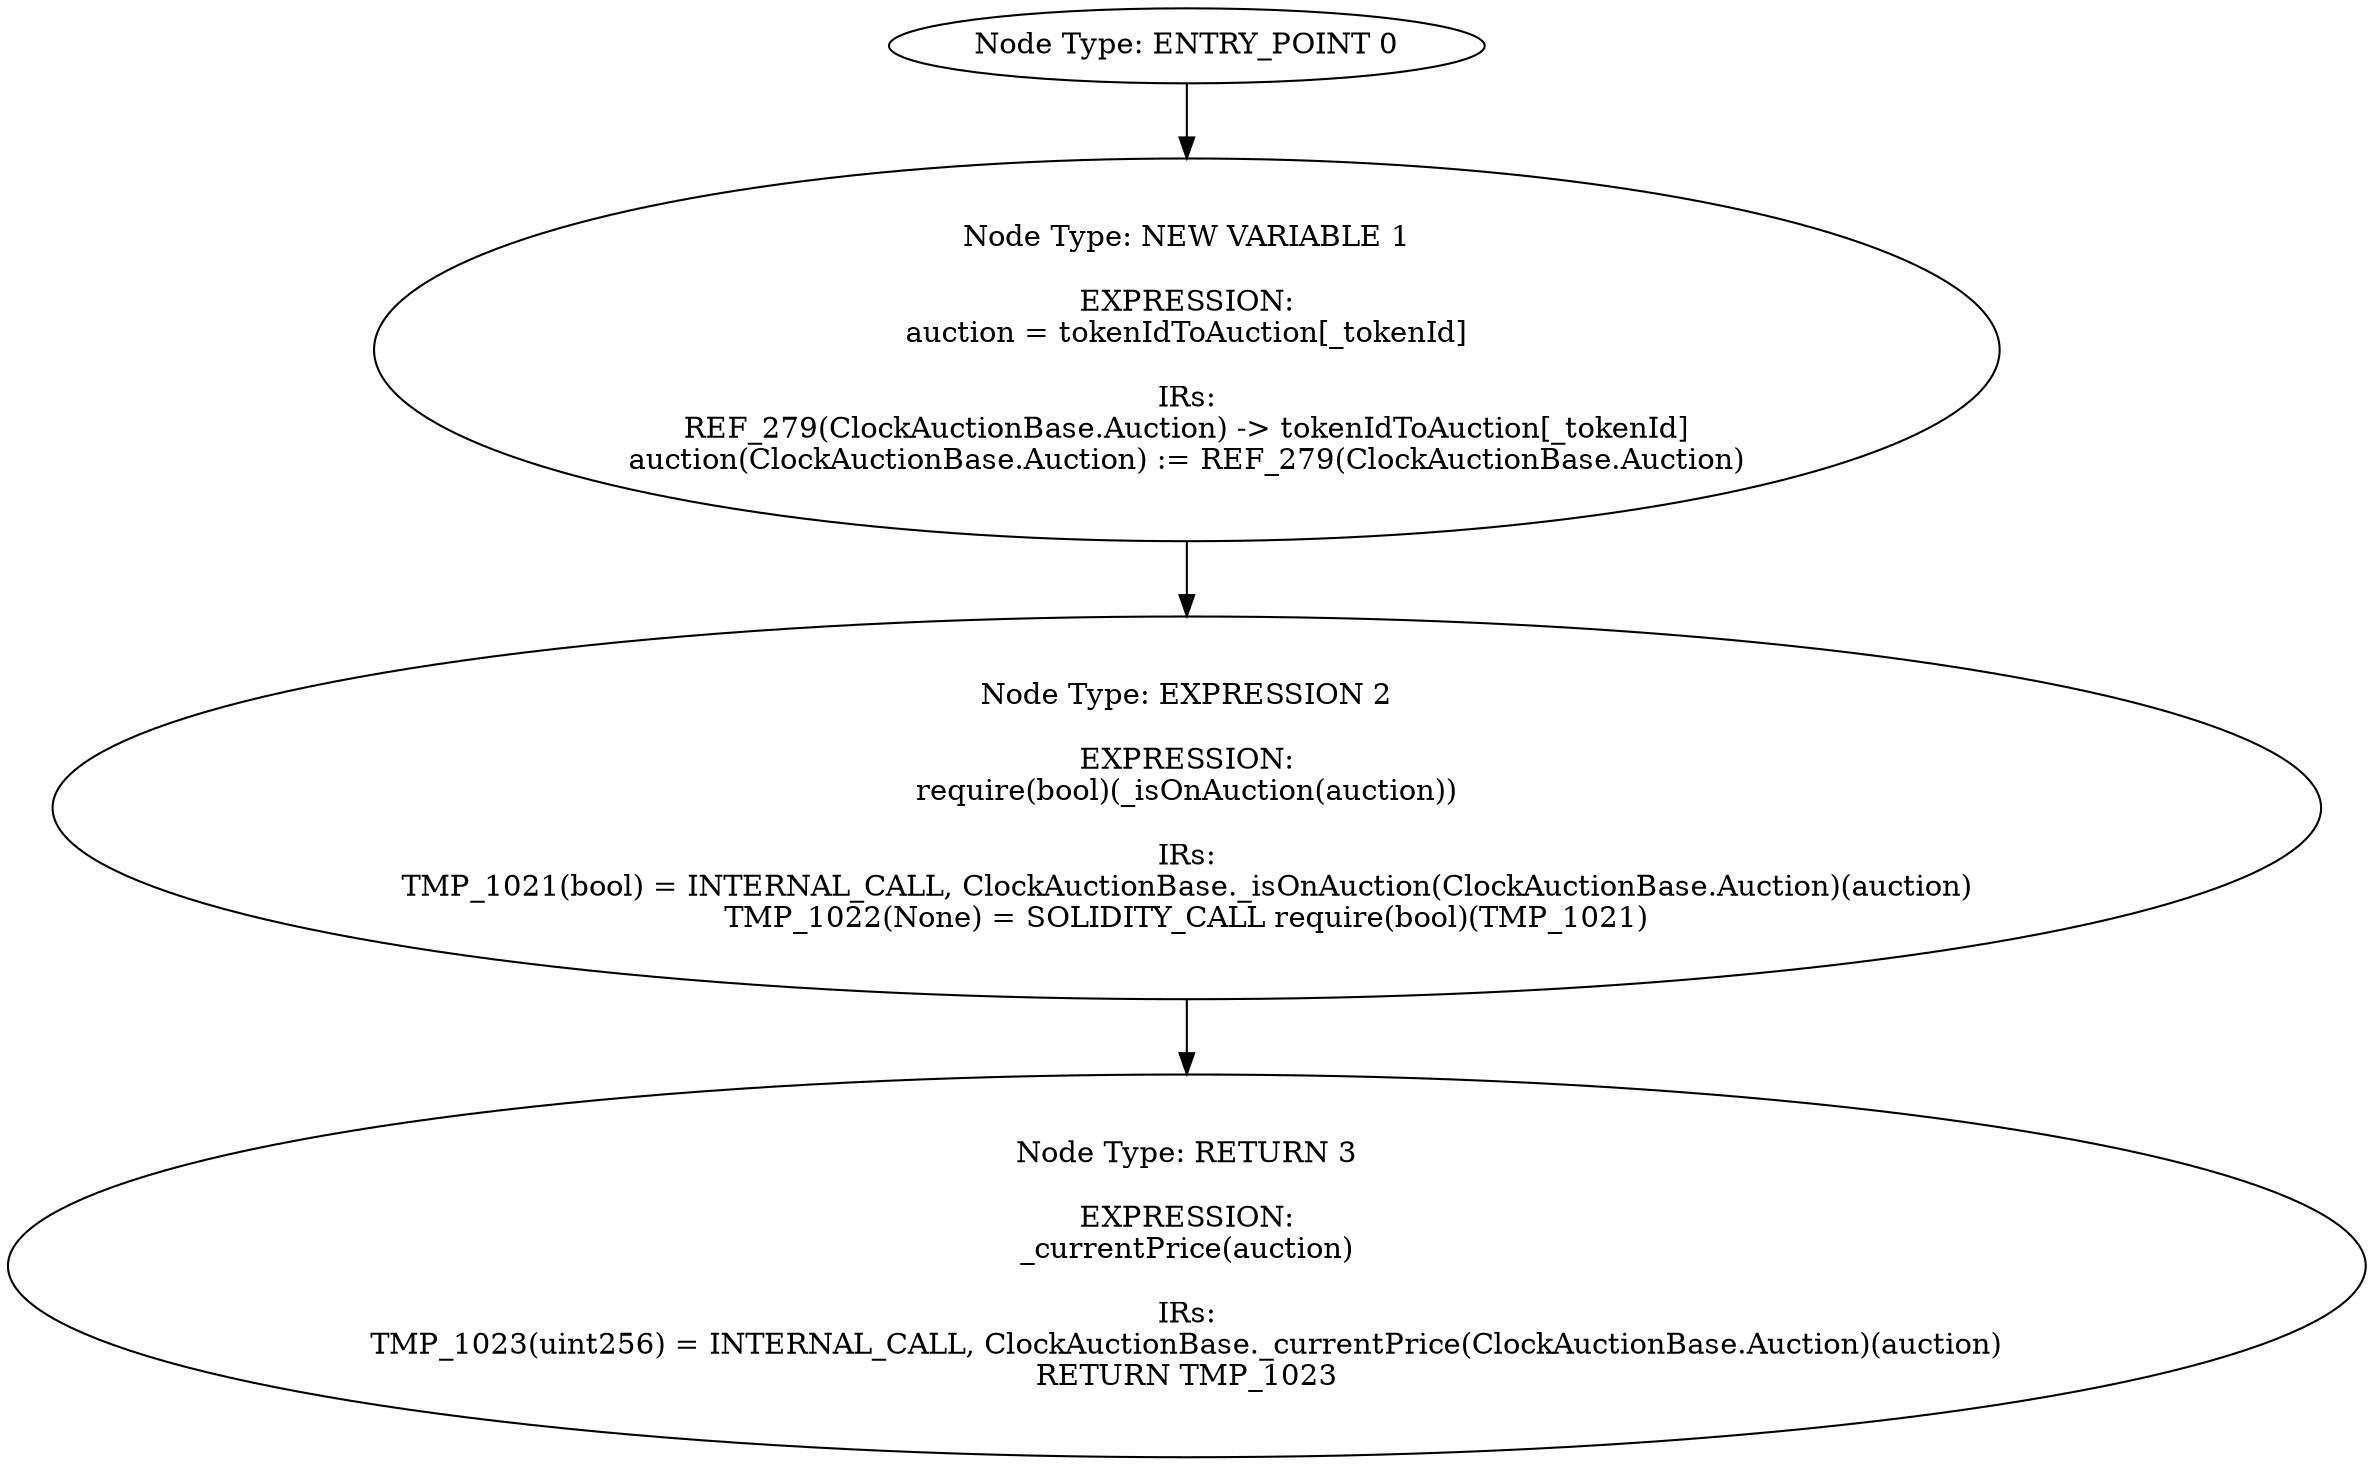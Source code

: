 digraph{
0[label="Node Type: ENTRY_POINT 0
"];
0->1;
1[label="Node Type: NEW VARIABLE 1

EXPRESSION:
auction = tokenIdToAuction[_tokenId]

IRs:
REF_279(ClockAuctionBase.Auction) -> tokenIdToAuction[_tokenId]
auction(ClockAuctionBase.Auction) := REF_279(ClockAuctionBase.Auction)"];
1->2;
2[label="Node Type: EXPRESSION 2

EXPRESSION:
require(bool)(_isOnAuction(auction))

IRs:
TMP_1021(bool) = INTERNAL_CALL, ClockAuctionBase._isOnAuction(ClockAuctionBase.Auction)(auction)
TMP_1022(None) = SOLIDITY_CALL require(bool)(TMP_1021)"];
2->3;
3[label="Node Type: RETURN 3

EXPRESSION:
_currentPrice(auction)

IRs:
TMP_1023(uint256) = INTERNAL_CALL, ClockAuctionBase._currentPrice(ClockAuctionBase.Auction)(auction)
RETURN TMP_1023"];
}
